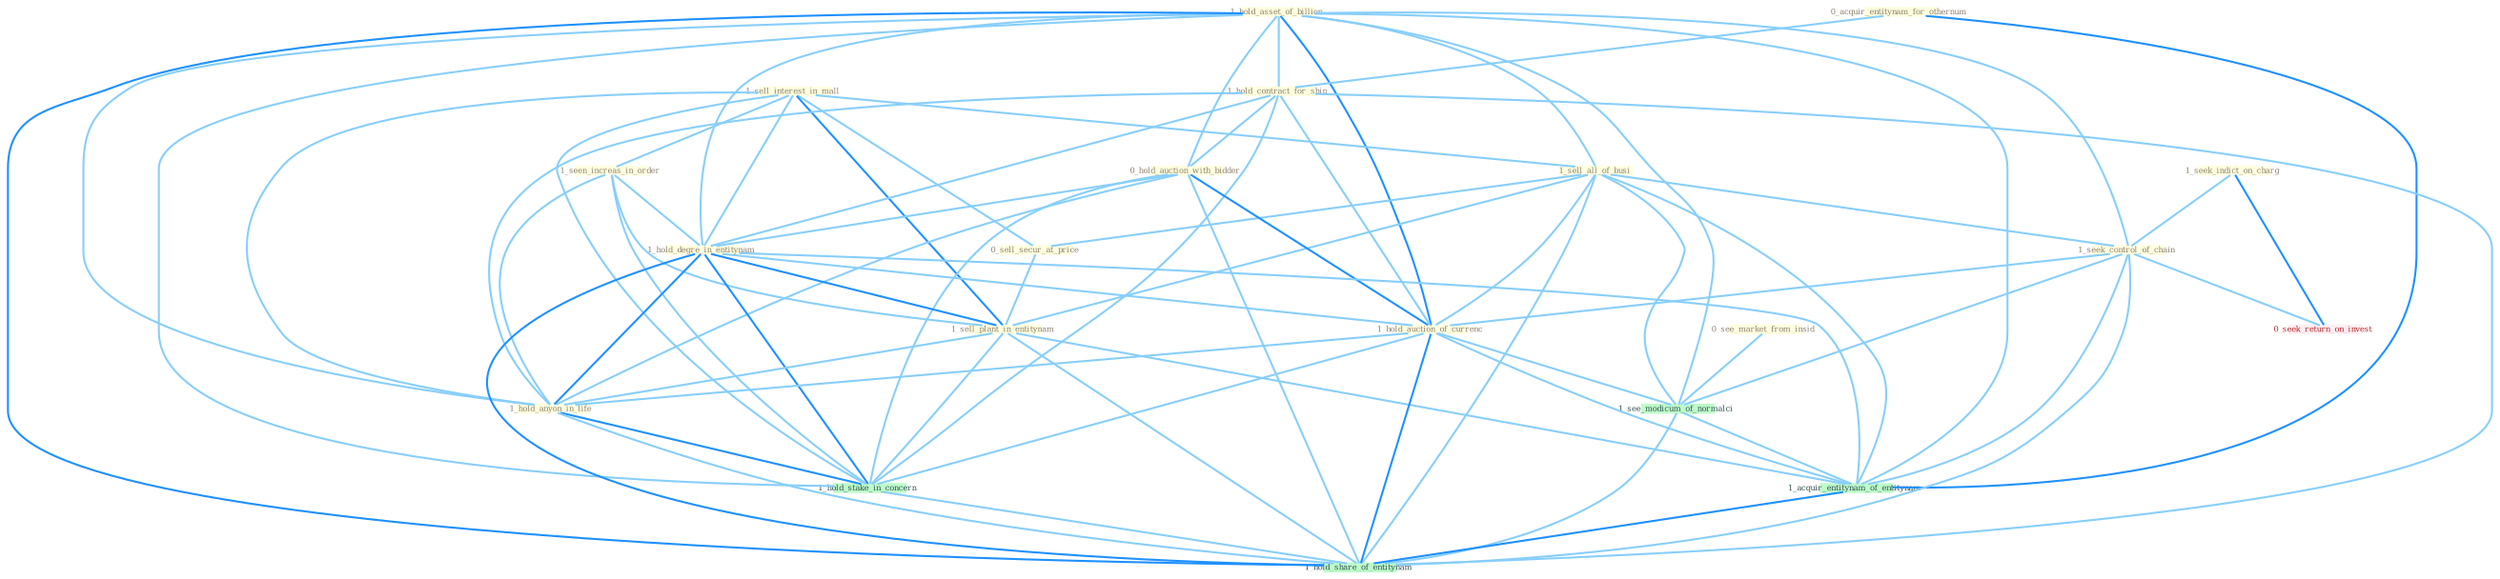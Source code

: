 Graph G{ 
    node
    [shape=polygon,style=filled,width=.5,height=.06,color="#BDFCC9",fixedsize=true,fontsize=4,
    fontcolor="#2f4f4f"];
    {node
    [color="#ffffe0", fontcolor="#8b7d6b"] "1_hold_asset_of_billion " "0_see_market_from_insid " "0_acquir_entitynam_for_othernum " "1_seek_indict_on_charg " "1_sell_interest_in_mall " "1_sell_all_of_busi " "1_seen_increas_in_order " "1_hold_contract_for_ship " "0_hold_auction_with_bidder " "1_seek_control_of_chain " "1_hold_degre_in_entitynam " "0_sell_secur_at_price " "1_sell_plant_in_entitynam " "1_hold_auction_of_currenc " "1_hold_anyon_in_life "}
{node [color="#fff0f5", fontcolor="#b22222"] "0_seek_return_on_invest "}
edge [color="#B0E2FF"];

	"1_hold_asset_of_billion " -- "1_sell_all_of_busi " [w="1", color="#87cefa" ];
	"1_hold_asset_of_billion " -- "1_hold_contract_for_ship " [w="1", color="#87cefa" ];
	"1_hold_asset_of_billion " -- "0_hold_auction_with_bidder " [w="1", color="#87cefa" ];
	"1_hold_asset_of_billion " -- "1_seek_control_of_chain " [w="1", color="#87cefa" ];
	"1_hold_asset_of_billion " -- "1_hold_degre_in_entitynam " [w="1", color="#87cefa" ];
	"1_hold_asset_of_billion " -- "1_hold_auction_of_currenc " [w="2", color="#1e90ff" , len=0.8];
	"1_hold_asset_of_billion " -- "1_hold_anyon_in_life " [w="1", color="#87cefa" ];
	"1_hold_asset_of_billion " -- "1_hold_stake_in_concern " [w="1", color="#87cefa" ];
	"1_hold_asset_of_billion " -- "1_see_modicum_of_normalci " [w="1", color="#87cefa" ];
	"1_hold_asset_of_billion " -- "1_acquir_entitynam_of_entitynam " [w="1", color="#87cefa" ];
	"1_hold_asset_of_billion " -- "1_hold_share_of_entitynam " [w="2", color="#1e90ff" , len=0.8];
	"0_see_market_from_insid " -- "1_see_modicum_of_normalci " [w="1", color="#87cefa" ];
	"0_acquir_entitynam_for_othernum " -- "1_hold_contract_for_ship " [w="1", color="#87cefa" ];
	"0_acquir_entitynam_for_othernum " -- "1_acquir_entitynam_of_entitynam " [w="2", color="#1e90ff" , len=0.8];
	"1_seek_indict_on_charg " -- "1_seek_control_of_chain " [w="1", color="#87cefa" ];
	"1_seek_indict_on_charg " -- "0_seek_return_on_invest " [w="2", color="#1e90ff" , len=0.8];
	"1_sell_interest_in_mall " -- "1_sell_all_of_busi " [w="1", color="#87cefa" ];
	"1_sell_interest_in_mall " -- "1_seen_increas_in_order " [w="1", color="#87cefa" ];
	"1_sell_interest_in_mall " -- "1_hold_degre_in_entitynam " [w="1", color="#87cefa" ];
	"1_sell_interest_in_mall " -- "0_sell_secur_at_price " [w="1", color="#87cefa" ];
	"1_sell_interest_in_mall " -- "1_sell_plant_in_entitynam " [w="2", color="#1e90ff" , len=0.8];
	"1_sell_interest_in_mall " -- "1_hold_anyon_in_life " [w="1", color="#87cefa" ];
	"1_sell_interest_in_mall " -- "1_hold_stake_in_concern " [w="1", color="#87cefa" ];
	"1_sell_all_of_busi " -- "1_seek_control_of_chain " [w="1", color="#87cefa" ];
	"1_sell_all_of_busi " -- "0_sell_secur_at_price " [w="1", color="#87cefa" ];
	"1_sell_all_of_busi " -- "1_sell_plant_in_entitynam " [w="1", color="#87cefa" ];
	"1_sell_all_of_busi " -- "1_hold_auction_of_currenc " [w="1", color="#87cefa" ];
	"1_sell_all_of_busi " -- "1_see_modicum_of_normalci " [w="1", color="#87cefa" ];
	"1_sell_all_of_busi " -- "1_acquir_entitynam_of_entitynam " [w="1", color="#87cefa" ];
	"1_sell_all_of_busi " -- "1_hold_share_of_entitynam " [w="1", color="#87cefa" ];
	"1_seen_increas_in_order " -- "1_hold_degre_in_entitynam " [w="1", color="#87cefa" ];
	"1_seen_increas_in_order " -- "1_sell_plant_in_entitynam " [w="1", color="#87cefa" ];
	"1_seen_increas_in_order " -- "1_hold_anyon_in_life " [w="1", color="#87cefa" ];
	"1_seen_increas_in_order " -- "1_hold_stake_in_concern " [w="1", color="#87cefa" ];
	"1_hold_contract_for_ship " -- "0_hold_auction_with_bidder " [w="1", color="#87cefa" ];
	"1_hold_contract_for_ship " -- "1_hold_degre_in_entitynam " [w="1", color="#87cefa" ];
	"1_hold_contract_for_ship " -- "1_hold_auction_of_currenc " [w="1", color="#87cefa" ];
	"1_hold_contract_for_ship " -- "1_hold_anyon_in_life " [w="1", color="#87cefa" ];
	"1_hold_contract_for_ship " -- "1_hold_stake_in_concern " [w="1", color="#87cefa" ];
	"1_hold_contract_for_ship " -- "1_hold_share_of_entitynam " [w="1", color="#87cefa" ];
	"0_hold_auction_with_bidder " -- "1_hold_degre_in_entitynam " [w="1", color="#87cefa" ];
	"0_hold_auction_with_bidder " -- "1_hold_auction_of_currenc " [w="2", color="#1e90ff" , len=0.8];
	"0_hold_auction_with_bidder " -- "1_hold_anyon_in_life " [w="1", color="#87cefa" ];
	"0_hold_auction_with_bidder " -- "1_hold_stake_in_concern " [w="1", color="#87cefa" ];
	"0_hold_auction_with_bidder " -- "1_hold_share_of_entitynam " [w="1", color="#87cefa" ];
	"1_seek_control_of_chain " -- "1_hold_auction_of_currenc " [w="1", color="#87cefa" ];
	"1_seek_control_of_chain " -- "0_seek_return_on_invest " [w="1", color="#87cefa" ];
	"1_seek_control_of_chain " -- "1_see_modicum_of_normalci " [w="1", color="#87cefa" ];
	"1_seek_control_of_chain " -- "1_acquir_entitynam_of_entitynam " [w="1", color="#87cefa" ];
	"1_seek_control_of_chain " -- "1_hold_share_of_entitynam " [w="1", color="#87cefa" ];
	"1_hold_degre_in_entitynam " -- "1_sell_plant_in_entitynam " [w="2", color="#1e90ff" , len=0.8];
	"1_hold_degre_in_entitynam " -- "1_hold_auction_of_currenc " [w="1", color="#87cefa" ];
	"1_hold_degre_in_entitynam " -- "1_hold_anyon_in_life " [w="2", color="#1e90ff" , len=0.8];
	"1_hold_degre_in_entitynam " -- "1_hold_stake_in_concern " [w="2", color="#1e90ff" , len=0.8];
	"1_hold_degre_in_entitynam " -- "1_acquir_entitynam_of_entitynam " [w="1", color="#87cefa" ];
	"1_hold_degre_in_entitynam " -- "1_hold_share_of_entitynam " [w="2", color="#1e90ff" , len=0.8];
	"0_sell_secur_at_price " -- "1_sell_plant_in_entitynam " [w="1", color="#87cefa" ];
	"1_sell_plant_in_entitynam " -- "1_hold_anyon_in_life " [w="1", color="#87cefa" ];
	"1_sell_plant_in_entitynam " -- "1_hold_stake_in_concern " [w="1", color="#87cefa" ];
	"1_sell_plant_in_entitynam " -- "1_acquir_entitynam_of_entitynam " [w="1", color="#87cefa" ];
	"1_sell_plant_in_entitynam " -- "1_hold_share_of_entitynam " [w="1", color="#87cefa" ];
	"1_hold_auction_of_currenc " -- "1_hold_anyon_in_life " [w="1", color="#87cefa" ];
	"1_hold_auction_of_currenc " -- "1_hold_stake_in_concern " [w="1", color="#87cefa" ];
	"1_hold_auction_of_currenc " -- "1_see_modicum_of_normalci " [w="1", color="#87cefa" ];
	"1_hold_auction_of_currenc " -- "1_acquir_entitynam_of_entitynam " [w="1", color="#87cefa" ];
	"1_hold_auction_of_currenc " -- "1_hold_share_of_entitynam " [w="2", color="#1e90ff" , len=0.8];
	"1_hold_anyon_in_life " -- "1_hold_stake_in_concern " [w="2", color="#1e90ff" , len=0.8];
	"1_hold_anyon_in_life " -- "1_hold_share_of_entitynam " [w="1", color="#87cefa" ];
	"1_hold_stake_in_concern " -- "1_hold_share_of_entitynam " [w="1", color="#87cefa" ];
	"1_see_modicum_of_normalci " -- "1_acquir_entitynam_of_entitynam " [w="1", color="#87cefa" ];
	"1_see_modicum_of_normalci " -- "1_hold_share_of_entitynam " [w="1", color="#87cefa" ];
	"1_acquir_entitynam_of_entitynam " -- "1_hold_share_of_entitynam " [w="2", color="#1e90ff" , len=0.8];
}